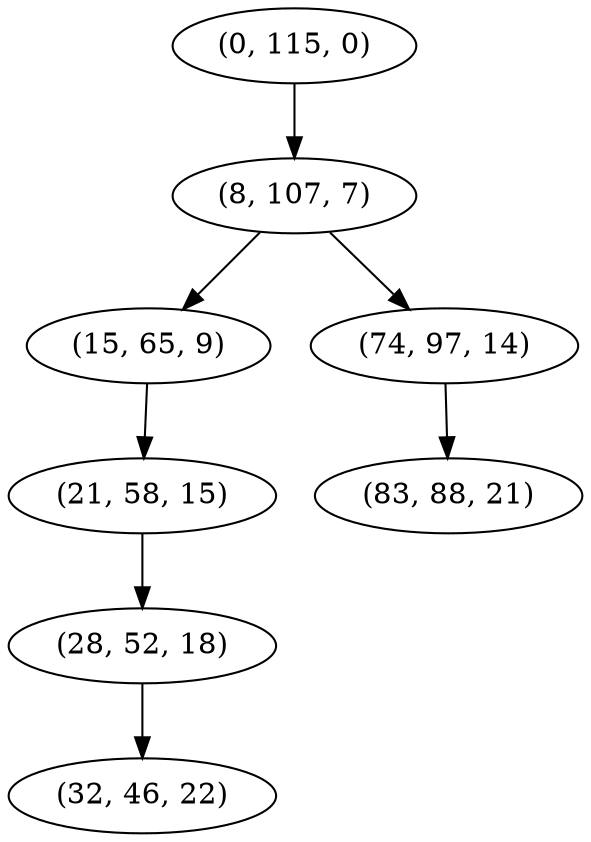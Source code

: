 digraph tree {
    "(0, 115, 0)";
    "(8, 107, 7)";
    "(15, 65, 9)";
    "(21, 58, 15)";
    "(28, 52, 18)";
    "(32, 46, 22)";
    "(74, 97, 14)";
    "(83, 88, 21)";
    "(0, 115, 0)" -> "(8, 107, 7)";
    "(8, 107, 7)" -> "(15, 65, 9)";
    "(8, 107, 7)" -> "(74, 97, 14)";
    "(15, 65, 9)" -> "(21, 58, 15)";
    "(21, 58, 15)" -> "(28, 52, 18)";
    "(28, 52, 18)" -> "(32, 46, 22)";
    "(74, 97, 14)" -> "(83, 88, 21)";
}
